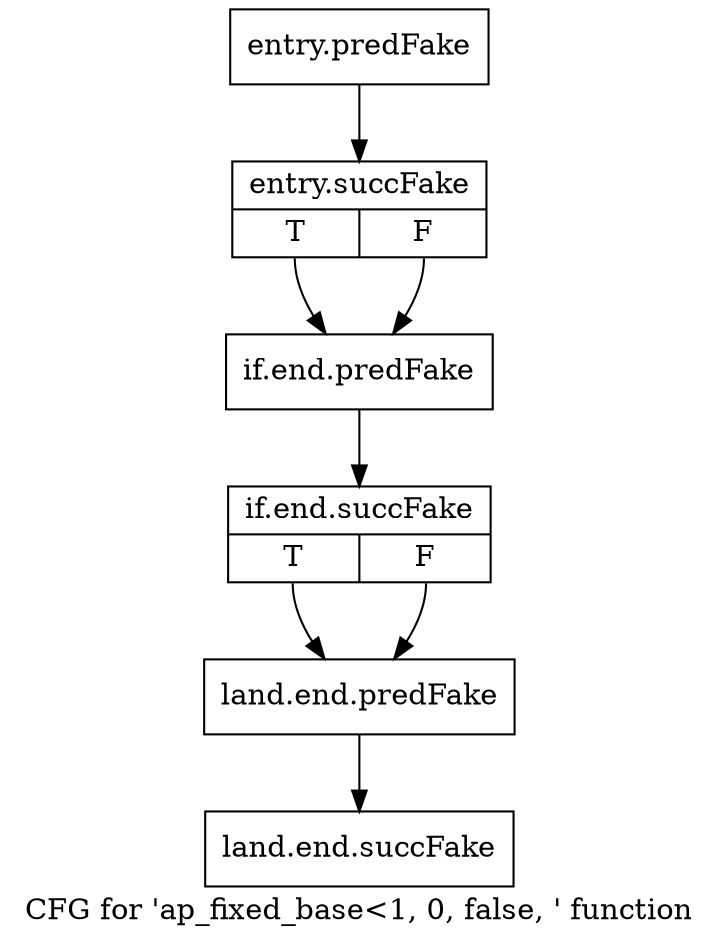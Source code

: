 digraph "CFG for 'ap_fixed_base\<1, 0, false, ' function" {
	label="CFG for 'ap_fixed_base\<1, 0, false, ' function";

	Node0x3b39530 [shape=record,filename="",linenumber="",label="{entry.predFake}"];
	Node0x3b39530 -> Node0x3e79840[ callList="" memoryops="" filename="/tools/Xilinx/Vitis_HLS/2022.1/include/ap_fixed_base.h" execusionnum="0"];
	Node0x3e79840 [shape=record,filename="/tools/Xilinx/Vitis_HLS/2022.1/include/ap_fixed_base.h",linenumber="854",label="{entry.succFake|{<s0>T|<s1>F}}"];
	Node0x3e79840:s0 -> Node0x3679230[ callList="" memoryops="" filename="/tools/Xilinx/Vitis_HLS/2022.1/include/ap_fixed_base.h" execusionnum="0"];
	Node0x3e79840:s1 -> Node0x3679230;
	Node0x3679230 [shape=record,filename="/tools/Xilinx/Vitis_HLS/2022.1/include/ap_fixed_base.h",linenumber="855",label="{if.end.predFake}"];
	Node0x3679230 -> Node0x3e78320[ callList="" memoryops="" filename="/tools/Xilinx/Vitis_HLS/2022.1/include/ap_fixed_base.h" execusionnum="0"];
	Node0x3e78320 [shape=record,filename="/tools/Xilinx/Vitis_HLS/2022.1/include/ap_fixed_base.h",linenumber="857",label="{if.end.succFake|{<s0>T|<s1>F}}"];
	Node0x3e78320:s0 -> Node0x36792d0[ callList="" memoryops="" filename="" execusionnum="0"];
	Node0x3e78320:s1 -> Node0x36792d0;
	Node0x36792d0 [shape=record,filename="/tools/Xilinx/Vitis_HLS/2022.1/include/ap_fixed_base.h",linenumber="857",label="{land.end.predFake}"];
	Node0x36792d0 -> Node0x3e796e0[ callList="" memoryops="" filename="/tools/Xilinx/Vitis_HLS/2022.1/include/ap_fixed_base.h" execusionnum="0"];
	Node0x3e796e0 [shape=record,filename="/tools/Xilinx/Vitis_HLS/2022.1/include/ap_fixed_base.h",linenumber="951",label="{land.end.succFake}"];
}
